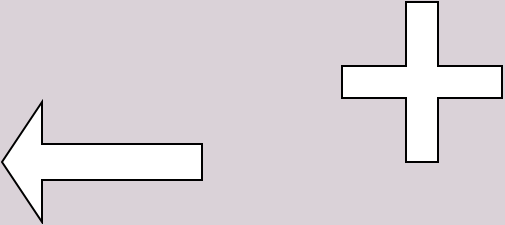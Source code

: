 <mxfile version="18.1.3" type="github">
  <diagram id="B1vGQFIsm8_bw8DCGbT4" name="Page-1">
    <mxGraphModel dx="965" dy="537" grid="1" gridSize="10" guides="1" tooltips="1" connect="1" arrows="1" fold="1" page="1" pageScale="1" pageWidth="827" pageHeight="1169" background="#DAD2D8" math="0" shadow="0">
      <root>
        <mxCell id="0" />
        <mxCell id="1" parent="0" />
        <mxCell id="0v-LET48K0UstdUdUqmS-1" value="" style="shape=singleArrow;direction=west;whiteSpace=wrap;html=1;" vertex="1" parent="1">
          <mxGeometry x="190" y="830" width="100" height="60" as="geometry" />
        </mxCell>
        <mxCell id="0v-LET48K0UstdUdUqmS-2" value="" style="shape=cross;whiteSpace=wrap;html=1;" vertex="1" parent="1">
          <mxGeometry x="360" y="780" width="80" height="80" as="geometry" />
        </mxCell>
      </root>
    </mxGraphModel>
  </diagram>
</mxfile>
